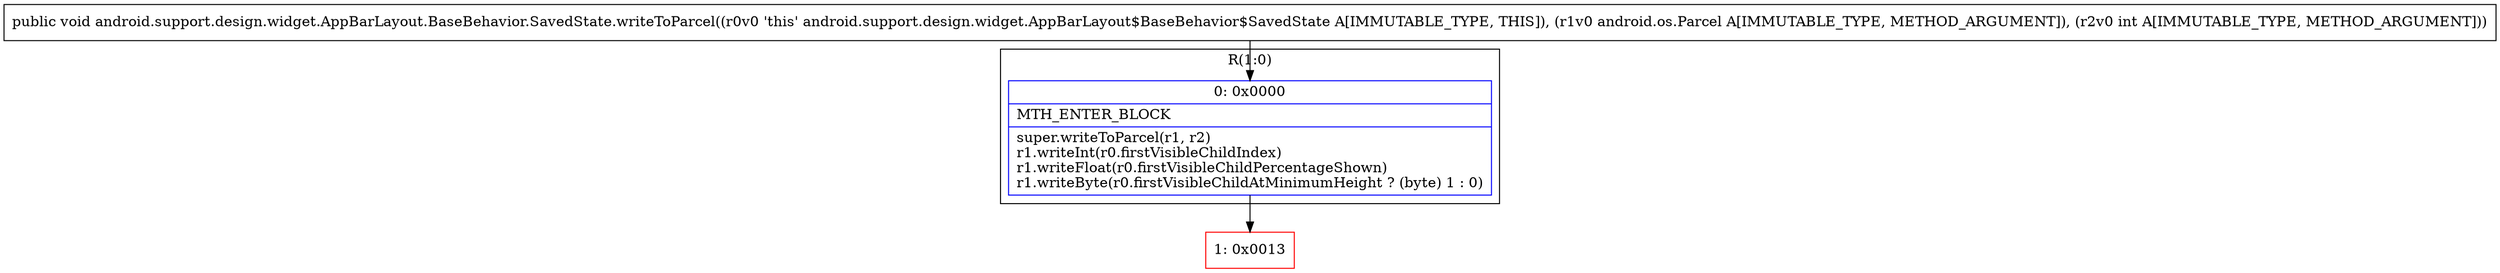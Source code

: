 digraph "CFG forandroid.support.design.widget.AppBarLayout.BaseBehavior.SavedState.writeToParcel(Landroid\/os\/Parcel;I)V" {
subgraph cluster_Region_1981121887 {
label = "R(1:0)";
node [shape=record,color=blue];
Node_0 [shape=record,label="{0\:\ 0x0000|MTH_ENTER_BLOCK\l|super.writeToParcel(r1, r2)\lr1.writeInt(r0.firstVisibleChildIndex)\lr1.writeFloat(r0.firstVisibleChildPercentageShown)\lr1.writeByte(r0.firstVisibleChildAtMinimumHeight ? (byte) 1 : 0)\l}"];
}
Node_1 [shape=record,color=red,label="{1\:\ 0x0013}"];
MethodNode[shape=record,label="{public void android.support.design.widget.AppBarLayout.BaseBehavior.SavedState.writeToParcel((r0v0 'this' android.support.design.widget.AppBarLayout$BaseBehavior$SavedState A[IMMUTABLE_TYPE, THIS]), (r1v0 android.os.Parcel A[IMMUTABLE_TYPE, METHOD_ARGUMENT]), (r2v0 int A[IMMUTABLE_TYPE, METHOD_ARGUMENT])) }"];
MethodNode -> Node_0;
Node_0 -> Node_1;
}

